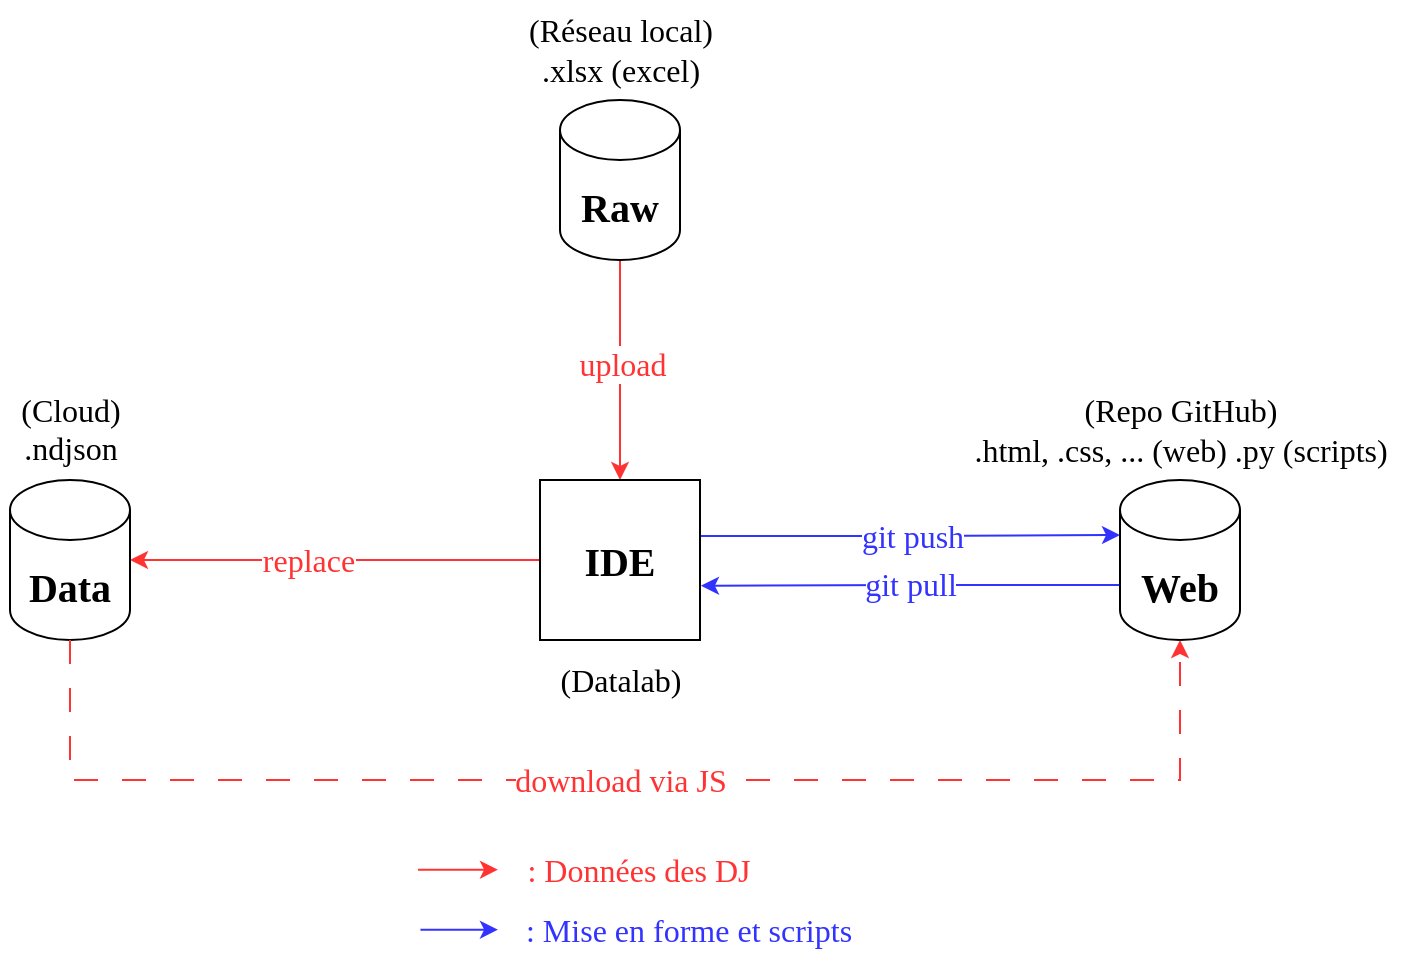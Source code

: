 <mxfile version="23.0.2" type="device">
  <diagram name="Page-1" id="KTVxYPbXEw_6XhFL86cM">
    <mxGraphModel dx="1194" dy="744" grid="1" gridSize="10" guides="1" tooltips="1" connect="1" arrows="1" fold="1" page="1" pageScale="1" pageWidth="827" pageHeight="1169" math="0" shadow="0">
      <root>
        <mxCell id="0" />
        <mxCell id="1" parent="0" />
        <mxCell id="-witRuQ_pPO-p7wy4E22-14" style="edgeStyle=orthogonalEdgeStyle;rounded=0;orthogonalLoop=1;jettySize=auto;html=1;exitX=0.5;exitY=1;exitDx=0;exitDy=0;exitPerimeter=0;strokeColor=#FF3333;entryX=0.5;entryY=0;entryDx=0;entryDy=0;" parent="1" source="-witRuQ_pPO-p7wy4E22-2" target="2ai1G7MFoDuBWO56-VkI-1" edge="1">
          <mxGeometry relative="1" as="geometry">
            <mxPoint x="400" y="240" as="sourcePoint" />
            <mxPoint x="400" y="290" as="targetPoint" />
          </mxGeometry>
        </mxCell>
        <mxCell id="-witRuQ_pPO-p7wy4E22-15" value="&lt;font style=&quot;font-size: 16px;&quot;&gt;upload&lt;/font&gt;" style="edgeLabel;html=1;align=center;verticalAlign=middle;resizable=0;points=[];fontFamily=Times New Roman;fontColor=#FF3333;fontSize=16;" parent="-witRuQ_pPO-p7wy4E22-14" vertex="1" connectable="0">
          <mxGeometry x="-0.051" y="1" relative="1" as="geometry">
            <mxPoint as="offset" />
          </mxGeometry>
        </mxCell>
        <mxCell id="-witRuQ_pPO-p7wy4E22-22" style="edgeStyle=orthogonalEdgeStyle;rounded=0;orthogonalLoop=1;jettySize=auto;html=1;entryX=1;entryY=0.5;entryDx=0;entryDy=0;entryPerimeter=0;strokeColor=#FF3333;exitX=0;exitY=0.5;exitDx=0;exitDy=0;" parent="1" source="2ai1G7MFoDuBWO56-VkI-1" target="-witRuQ_pPO-p7wy4E22-4" edge="1">
          <mxGeometry relative="1" as="geometry">
            <mxPoint x="330" y="350" as="sourcePoint" />
          </mxGeometry>
        </mxCell>
        <mxCell id="-witRuQ_pPO-p7wy4E22-23" value="replace" style="edgeLabel;html=1;align=center;verticalAlign=middle;resizable=0;points=[];fontFamily=Times New Roman;fontColor=#FF3333;fontSize=16;" parent="-witRuQ_pPO-p7wy4E22-22" vertex="1" connectable="0">
          <mxGeometry x="0.127" y="-2" relative="1" as="geometry">
            <mxPoint x="-1" y="2" as="offset" />
          </mxGeometry>
        </mxCell>
        <mxCell id="-witRuQ_pPO-p7wy4E22-24" style="edgeStyle=orthogonalEdgeStyle;rounded=0;orthogonalLoop=1;jettySize=auto;html=1;entryX=0;entryY=0;entryDx=0;entryDy=27.5;entryPerimeter=0;strokeColor=#3333FF;exitX=1.006;exitY=0.35;exitDx=0;exitDy=0;exitPerimeter=0;" parent="1" source="2ai1G7MFoDuBWO56-VkI-1" target="-witRuQ_pPO-p7wy4E22-3" edge="1">
          <mxGeometry relative="1" as="geometry">
            <mxPoint x="460" y="338" as="sourcePoint" />
          </mxGeometry>
        </mxCell>
        <mxCell id="-witRuQ_pPO-p7wy4E22-25" value="git push" style="edgeLabel;html=1;align=center;verticalAlign=middle;resizable=0;points=[];fontFamily=Times New Roman;fontColor=#3333FF;fontSize=16;" parent="-witRuQ_pPO-p7wy4E22-24" vertex="1" connectable="0">
          <mxGeometry x="-0.138" relative="1" as="geometry">
            <mxPoint x="15" as="offset" />
          </mxGeometry>
        </mxCell>
        <mxCell id="-witRuQ_pPO-p7wy4E22-26" style="edgeStyle=orthogonalEdgeStyle;rounded=0;orthogonalLoop=1;jettySize=auto;html=1;exitX=0;exitY=0;exitDx=0;exitDy=52.5;exitPerimeter=0;strokeColor=#3333FF;entryX=1.006;entryY=0.661;entryDx=0;entryDy=0;entryPerimeter=0;" parent="1" source="-witRuQ_pPO-p7wy4E22-3" target="2ai1G7MFoDuBWO56-VkI-1" edge="1">
          <mxGeometry relative="1" as="geometry">
            <mxPoint x="460" y="363" as="targetPoint" />
          </mxGeometry>
        </mxCell>
        <mxCell id="-witRuQ_pPO-p7wy4E22-27" value="git pull" style="edgeLabel;html=1;align=center;verticalAlign=middle;resizable=0;points=[];fontFamily=Times New Roman;fontColor=#3333FF;fontSize=16;" parent="-witRuQ_pPO-p7wy4E22-26" vertex="1" connectable="0">
          <mxGeometry x="-0.081" y="-1" relative="1" as="geometry">
            <mxPoint x="-9" as="offset" />
          </mxGeometry>
        </mxCell>
        <mxCell id="-witRuQ_pPO-p7wy4E22-8" value="&lt;div style=&quot;font-size: 16px;&quot;&gt;&lt;font style=&quot;font-size: 16px;&quot; face=&quot;Times New Roman&quot;&gt;(Repo GitHub)&lt;/font&gt;&lt;/div&gt;&lt;div style=&quot;font-size: 16px;&quot;&gt;&lt;font style=&quot;font-size: 16px;&quot; face=&quot;Garamond&quot;&gt;.html, .css, ... (web) .py (scripts)&lt;/font&gt;&lt;/div&gt;" style="text;html=1;align=center;verticalAlign=middle;resizable=0;points=[];autosize=1;strokeColor=none;fillColor=none;" parent="1" vertex="1">
          <mxGeometry x="570" y="260" width="220" height="50" as="geometry" />
        </mxCell>
        <mxCell id="-witRuQ_pPO-p7wy4E22-3" value="&lt;font size=&quot;1&quot; face=&quot;Times New Roman&quot;&gt;&lt;b style=&quot;font-size: 20px;&quot;&gt;Web&lt;/b&gt;&lt;/font&gt;" style="shape=cylinder3;whiteSpace=wrap;html=1;boundedLbl=1;backgroundOutline=1;size=15;" parent="1" vertex="1">
          <mxGeometry x="650" y="310" width="60" height="80" as="geometry" />
        </mxCell>
        <mxCell id="-witRuQ_pPO-p7wy4E22-20" value="&lt;div style=&quot;font-size: 16px;&quot;&gt;&lt;font style=&quot;font-size: 16px;&quot; face=&quot;Times New Roman&quot;&gt;(Réseau local)&lt;/font&gt;&lt;/div&gt;&lt;div style=&quot;font-size: 16px;&quot;&gt;&lt;font style=&quot;font-size: 16px;&quot; face=&quot;Garamond&quot;&gt;.xlsx (excel)&lt;/font&gt;&lt;/div&gt;" style="text;html=1;align=center;verticalAlign=middle;resizable=0;points=[];autosize=1;strokeColor=none;fillColor=none;" parent="1" vertex="1">
          <mxGeometry x="340" y="70" width="120" height="50" as="geometry" />
        </mxCell>
        <mxCell id="-witRuQ_pPO-p7wy4E22-2" value="&lt;font size=&quot;1&quot; face=&quot;Times New Roman&quot;&gt;&lt;b style=&quot;font-size: 20px;&quot;&gt;Raw&lt;/b&gt;&lt;/font&gt;" style="shape=cylinder3;whiteSpace=wrap;html=1;boundedLbl=1;backgroundOutline=1;size=15;" parent="1" vertex="1">
          <mxGeometry x="370" y="120" width="60" height="80" as="geometry" />
        </mxCell>
        <mxCell id="-witRuQ_pPO-p7wy4E22-12" value="&lt;div style=&quot;font-size: 15px;&quot;&gt;&lt;font style=&quot;font-size: 16px;&quot; face=&quot;Times New Roman&quot;&gt;(Datalab)&lt;/font&gt;&lt;/div&gt;" style="text;html=1;align=center;verticalAlign=middle;resizable=0;points=[];autosize=1;strokeColor=none;fillColor=none;" parent="1" vertex="1">
          <mxGeometry x="360" y="395" width="80" height="30" as="geometry" />
        </mxCell>
        <mxCell id="-witRuQ_pPO-p7wy4E22-10" value="&lt;div style=&quot;font-size: 16px;&quot;&gt;&lt;font style=&quot;font-size: 16px;&quot; face=&quot;Times New Roman&quot;&gt;(Cloud)&lt;/font&gt;&lt;/div&gt;&lt;div style=&quot;font-size: 16px;&quot;&gt;&lt;div style=&quot;&quot;&gt;&lt;font style=&quot;font-size: 16px;&quot; face=&quot;Garamond&quot;&gt;.ndjson&lt;/font&gt;&lt;font style=&quot;font-size: 14px;&quot; face=&quot;yXLyziFjYK7qX8HuxI8d&quot;&gt;&lt;br&gt;&lt;/font&gt;&lt;/div&gt;&lt;/div&gt;" style="text;html=1;align=center;verticalAlign=middle;resizable=0;points=[];autosize=1;strokeColor=none;fillColor=none;" parent="1" vertex="1">
          <mxGeometry x="90" y="260" width="70" height="50" as="geometry" />
        </mxCell>
        <mxCell id="-witRuQ_pPO-p7wy4E22-4" value="&lt;font size=&quot;1&quot; face=&quot;Times New Roman&quot;&gt;&lt;b style=&quot;font-size: 20px;&quot;&gt;Data&lt;/b&gt;&lt;/font&gt;" style="shape=cylinder3;whiteSpace=wrap;html=1;boundedLbl=1;backgroundOutline=1;size=15;" parent="1" vertex="1">
          <mxGeometry x="95" y="310" width="60" height="80" as="geometry" />
        </mxCell>
        <mxCell id="-witRuQ_pPO-p7wy4E22-33" style="edgeStyle=orthogonalEdgeStyle;rounded=0;orthogonalLoop=1;jettySize=auto;html=1;exitX=0.5;exitY=1;exitDx=0;exitDy=0;exitPerimeter=0;entryX=0.5;entryY=1;entryDx=0;entryDy=0;entryPerimeter=0;strokeColor=#FF3333;dashed=1;dashPattern=12 12;" parent="1" source="-witRuQ_pPO-p7wy4E22-4" target="-witRuQ_pPO-p7wy4E22-3" edge="1">
          <mxGeometry relative="1" as="geometry">
            <Array as="points">
              <mxPoint x="125" y="460" />
              <mxPoint x="680" y="460" />
            </Array>
          </mxGeometry>
        </mxCell>
        <mxCell id="-witRuQ_pPO-p7wy4E22-34" value="&lt;font style=&quot;font-size: 16px;&quot; face=&quot;Times New Roman&quot;&gt;download via JS&lt;br style=&quot;font-size: 16px;&quot;&gt;&lt;/font&gt;" style="edgeLabel;html=1;align=center;verticalAlign=middle;resizable=0;points=[];fontColor=#FF3333;fontSize=16;" parent="-witRuQ_pPO-p7wy4E22-33" vertex="1" connectable="0">
          <mxGeometry x="0.03" y="-1" relative="1" as="geometry">
            <mxPoint x="-13" y="-1" as="offset" />
          </mxGeometry>
        </mxCell>
        <mxCell id="2ai1G7MFoDuBWO56-VkI-1" value="&lt;font size=&quot;1&quot; face=&quot;Times New Roman&quot;&gt;&lt;b style=&quot;font-size: 20px;&quot;&gt;IDE&lt;/b&gt;&lt;/font&gt;" style="whiteSpace=wrap;html=1;aspect=fixed;" parent="1" vertex="1">
          <mxGeometry x="360" y="310" width="80" height="80" as="geometry" />
        </mxCell>
        <mxCell id="h4XPibuo2EQ2_zKmc7Kl-1" value="" style="group" parent="1" vertex="1" connectable="0">
          <mxGeometry x="299" y="490" width="180" height="30" as="geometry" />
        </mxCell>
        <mxCell id="-witRuQ_pPO-p7wy4E22-35" value="" style="endArrow=classic;html=1;rounded=0;strokeColor=#FF3333;" parent="h4XPibuo2EQ2_zKmc7Kl-1" edge="1">
          <mxGeometry width="50" height="50" relative="1" as="geometry">
            <mxPoint y="14.83" as="sourcePoint" />
            <mxPoint x="40" y="14.83" as="targetPoint" />
          </mxGeometry>
        </mxCell>
        <mxCell id="-witRuQ_pPO-p7wy4E22-36" value="&lt;font style=&quot;font-size: 16px;&quot; color=&quot;#ff3333&quot;&gt;: Données des DJ&lt;/font&gt;" style="text;html=1;align=center;verticalAlign=middle;resizable=0;points=[];autosize=1;strokeColor=none;fillColor=none;fontFamily=Times New Roman;" parent="h4XPibuo2EQ2_zKmc7Kl-1" vertex="1">
          <mxGeometry x="40" width="140" height="30" as="geometry" />
        </mxCell>
        <mxCell id="h4XPibuo2EQ2_zKmc7Kl-2" value="" style="group" parent="1" vertex="1" connectable="0">
          <mxGeometry x="300.21" y="520" width="228.785" height="30" as="geometry" />
        </mxCell>
        <mxCell id="1JmXq8IgY8VeD4ebJ9h1-3" value="&lt;font style=&quot;font-size: 16px;&quot; color=&quot;#3333ff&quot;&gt;: Mise en forme et scripts&lt;/font&gt;" style="text;html=1;align=center;verticalAlign=middle;resizable=0;points=[];autosize=1;strokeColor=none;fillColor=none;fontFamily=Times New Roman;" parent="h4XPibuo2EQ2_zKmc7Kl-2" vertex="1">
          <mxGeometry x="38.785" width="190" height="30" as="geometry" />
        </mxCell>
        <mxCell id="1JmXq8IgY8VeD4ebJ9h1-2" value="" style="endArrow=classic;html=1;rounded=0;strokeColor=#3333FF;" parent="h4XPibuo2EQ2_zKmc7Kl-2" edge="1">
          <mxGeometry width="50" height="50" relative="1" as="geometry">
            <mxPoint y="14.83" as="sourcePoint" />
            <mxPoint x="38.788" y="14.83" as="targetPoint" />
          </mxGeometry>
        </mxCell>
      </root>
    </mxGraphModel>
  </diagram>
</mxfile>
